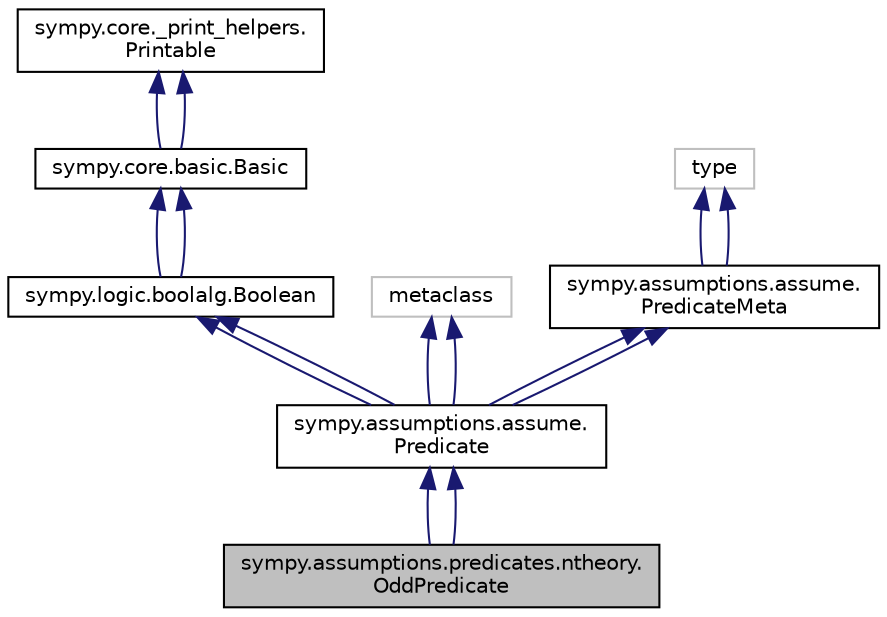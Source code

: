 digraph "sympy.assumptions.predicates.ntheory.OddPredicate"
{
 // LATEX_PDF_SIZE
  edge [fontname="Helvetica",fontsize="10",labelfontname="Helvetica",labelfontsize="10"];
  node [fontname="Helvetica",fontsize="10",shape=record];
  Node1 [label="sympy.assumptions.predicates.ntheory.\lOddPredicate",height=0.2,width=0.4,color="black", fillcolor="grey75", style="filled", fontcolor="black",tooltip=" "];
  Node2 -> Node1 [dir="back",color="midnightblue",fontsize="10",style="solid",fontname="Helvetica"];
  Node2 [label="sympy.assumptions.assume.\lPredicate",height=0.2,width=0.4,color="black", fillcolor="white", style="filled",URL="$classsympy_1_1assumptions_1_1assume_1_1Predicate.html",tooltip=" "];
  Node3 -> Node2 [dir="back",color="midnightblue",fontsize="10",style="solid",fontname="Helvetica"];
  Node3 [label="sympy.logic.boolalg.Boolean",height=0.2,width=0.4,color="black", fillcolor="white", style="filled",URL="$classsympy_1_1logic_1_1boolalg_1_1Boolean.html",tooltip=" "];
  Node4 -> Node3 [dir="back",color="midnightblue",fontsize="10",style="solid",fontname="Helvetica"];
  Node4 [label="sympy.core.basic.Basic",height=0.2,width=0.4,color="black", fillcolor="white", style="filled",URL="$classsympy_1_1core_1_1basic_1_1Basic.html",tooltip=" "];
  Node5 -> Node4 [dir="back",color="midnightblue",fontsize="10",style="solid",fontname="Helvetica"];
  Node5 [label="sympy.core._print_helpers.\lPrintable",height=0.2,width=0.4,color="black", fillcolor="white", style="filled",URL="$classsympy_1_1core_1_1__print__helpers_1_1Printable.html",tooltip=" "];
  Node5 -> Node4 [dir="back",color="midnightblue",fontsize="10",style="solid",fontname="Helvetica"];
  Node4 -> Node3 [dir="back",color="midnightblue",fontsize="10",style="solid",fontname="Helvetica"];
  Node6 -> Node2 [dir="back",color="midnightblue",fontsize="10",style="solid",fontname="Helvetica"];
  Node6 [label="metaclass",height=0.2,width=0.4,color="grey75", fillcolor="white", style="filled",tooltip=" "];
  Node7 -> Node2 [dir="back",color="midnightblue",fontsize="10",style="solid",fontname="Helvetica"];
  Node7 [label="sympy.assumptions.assume.\lPredicateMeta",height=0.2,width=0.4,color="black", fillcolor="white", style="filled",URL="$classsympy_1_1assumptions_1_1assume_1_1PredicateMeta.html",tooltip=" "];
  Node8 -> Node7 [dir="back",color="midnightblue",fontsize="10",style="solid",fontname="Helvetica"];
  Node8 [label="type",height=0.2,width=0.4,color="grey75", fillcolor="white", style="filled",tooltip=" "];
  Node8 -> Node7 [dir="back",color="midnightblue",fontsize="10",style="solid",fontname="Helvetica"];
  Node3 -> Node2 [dir="back",color="midnightblue",fontsize="10",style="solid",fontname="Helvetica"];
  Node6 -> Node2 [dir="back",color="midnightblue",fontsize="10",style="solid",fontname="Helvetica"];
  Node7 -> Node2 [dir="back",color="midnightblue",fontsize="10",style="solid",fontname="Helvetica"];
  Node2 -> Node1 [dir="back",color="midnightblue",fontsize="10",style="solid",fontname="Helvetica"];
}
